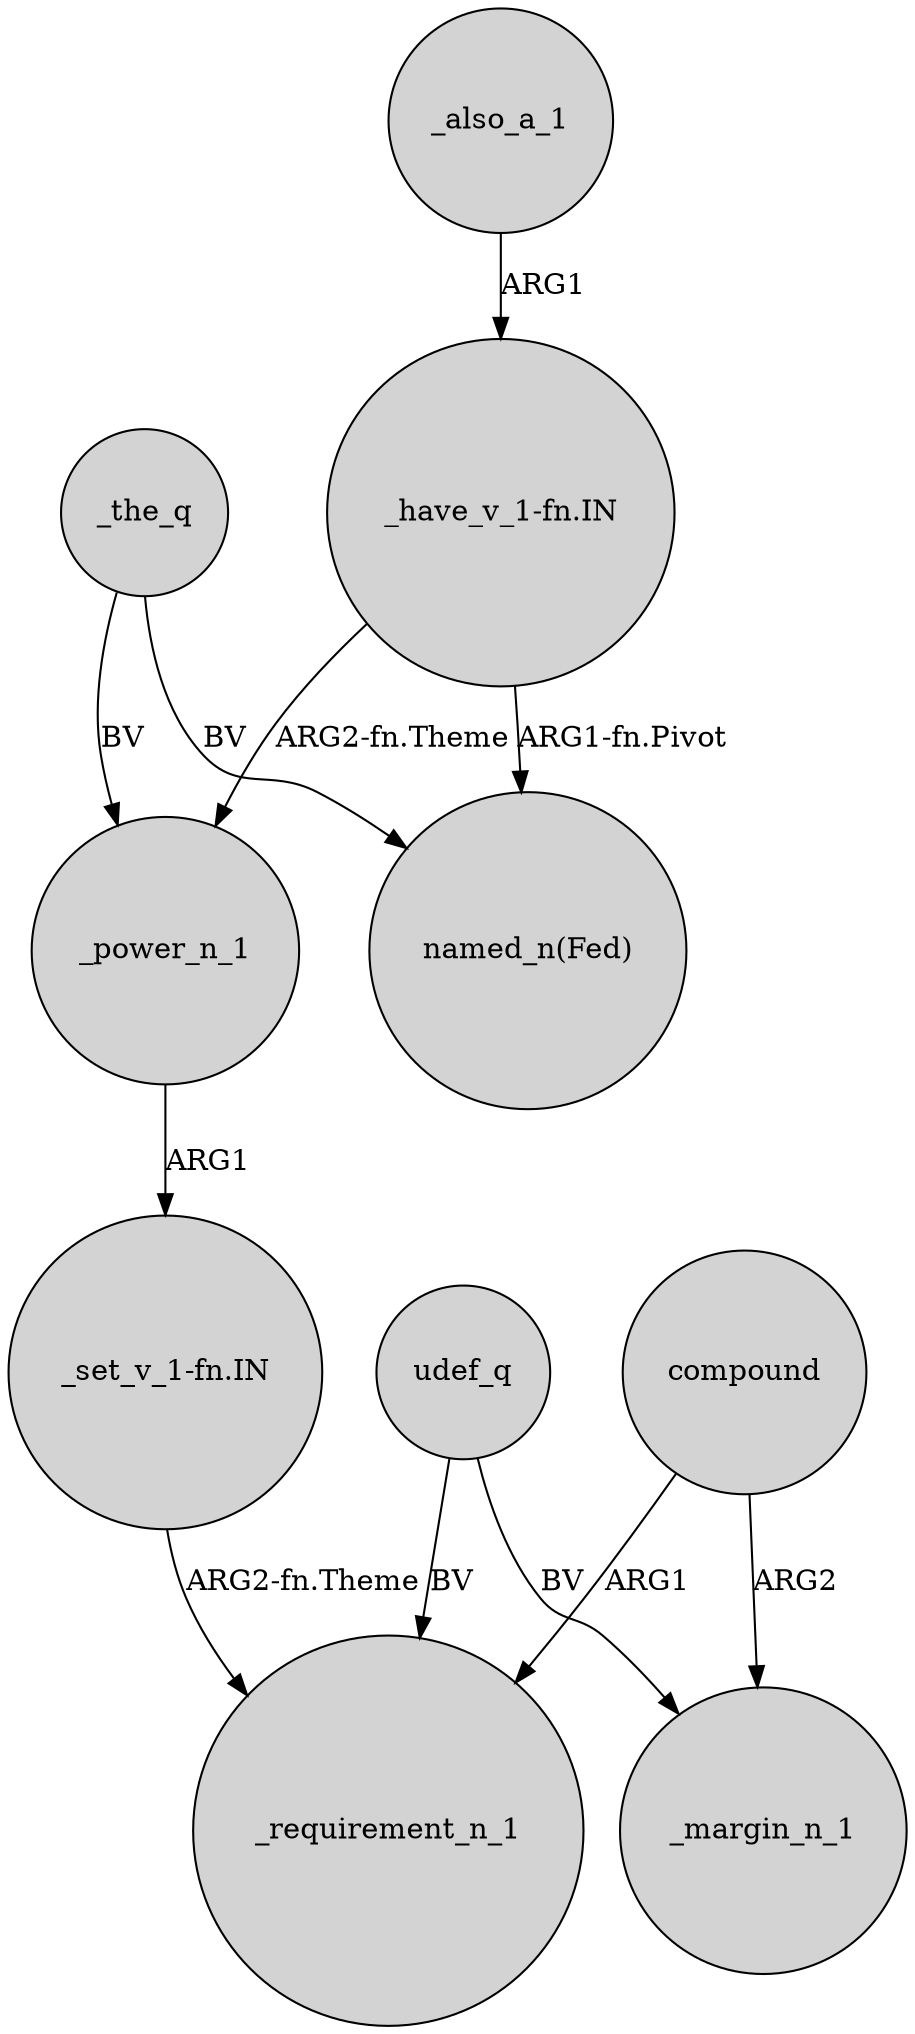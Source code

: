 digraph {
	node [shape=circle style=filled]
	compound -> _requirement_n_1 [label=ARG1]
	_the_q -> _power_n_1 [label=BV]
	_the_q -> "named_n(Fed)" [label=BV]
	udef_q -> _requirement_n_1 [label=BV]
	_power_n_1 -> "_set_v_1-fn.IN" [label=ARG1]
	_also_a_1 -> "_have_v_1-fn.IN" [label=ARG1]
	"_set_v_1-fn.IN" -> _requirement_n_1 [label="ARG2-fn.Theme"]
	"_have_v_1-fn.IN" -> _power_n_1 [label="ARG2-fn.Theme"]
	"_have_v_1-fn.IN" -> "named_n(Fed)" [label="ARG1-fn.Pivot"]
	compound -> _margin_n_1 [label=ARG2]
	udef_q -> _margin_n_1 [label=BV]
}
